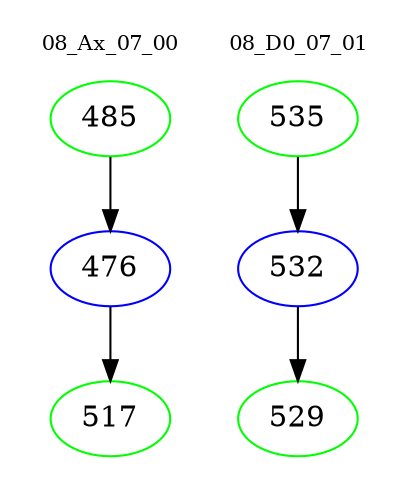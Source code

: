 digraph{
subgraph cluster_0 {
color = white
label = "08_Ax_07_00";
fontsize=10;
T0_485 [label="485", color="green"]
T0_485 -> T0_476 [color="black"]
T0_476 [label="476", color="blue"]
T0_476 -> T0_517 [color="black"]
T0_517 [label="517", color="green"]
}
subgraph cluster_1 {
color = white
label = "08_D0_07_01";
fontsize=10;
T1_535 [label="535", color="green"]
T1_535 -> T1_532 [color="black"]
T1_532 [label="532", color="blue"]
T1_532 -> T1_529 [color="black"]
T1_529 [label="529", color="green"]
}
}
